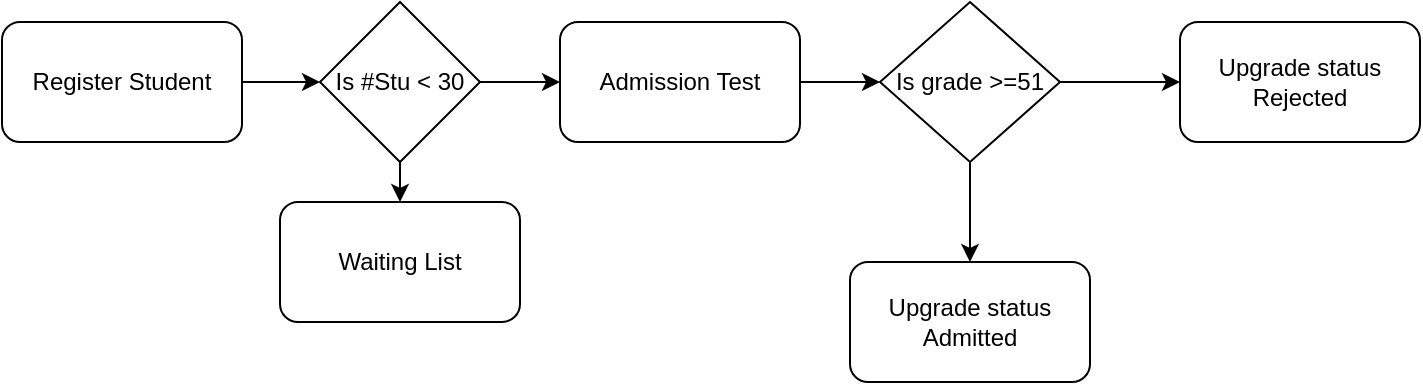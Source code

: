 <mxfile version="20.0.1" type="github">
  <diagram id="8Jaj51vwJk_v607uf20i" name="Page-1">
    <mxGraphModel dx="868" dy="450" grid="1" gridSize="10" guides="1" tooltips="1" connect="1" arrows="1" fold="1" page="1" pageScale="1" pageWidth="827" pageHeight="1169" math="0" shadow="0">
      <root>
        <mxCell id="0" />
        <mxCell id="1" parent="0" />
        <mxCell id="7l8itmvQGehyX_hHmEu--10" style="edgeStyle=orthogonalEdgeStyle;rounded=0;orthogonalLoop=1;jettySize=auto;html=1;exitX=1;exitY=0.5;exitDx=0;exitDy=0;entryX=0;entryY=0.5;entryDx=0;entryDy=0;" edge="1" parent="1" source="7l8itmvQGehyX_hHmEu--1" target="7l8itmvQGehyX_hHmEu--2">
          <mxGeometry relative="1" as="geometry" />
        </mxCell>
        <mxCell id="7l8itmvQGehyX_hHmEu--1" value="Register Student&lt;br&gt;" style="rounded=1;whiteSpace=wrap;html=1;" vertex="1" parent="1">
          <mxGeometry x="41" y="80" width="120" height="60" as="geometry" />
        </mxCell>
        <mxCell id="7l8itmvQGehyX_hHmEu--11" style="edgeStyle=orthogonalEdgeStyle;rounded=0;orthogonalLoop=1;jettySize=auto;html=1;exitX=1;exitY=0.5;exitDx=0;exitDy=0;entryX=0;entryY=0.5;entryDx=0;entryDy=0;" edge="1" parent="1" source="7l8itmvQGehyX_hHmEu--2" target="7l8itmvQGehyX_hHmEu--3">
          <mxGeometry relative="1" as="geometry" />
        </mxCell>
        <mxCell id="7l8itmvQGehyX_hHmEu--16" style="edgeStyle=orthogonalEdgeStyle;rounded=0;orthogonalLoop=1;jettySize=auto;html=1;exitX=0.5;exitY=1;exitDx=0;exitDy=0;entryX=0.5;entryY=0;entryDx=0;entryDy=0;" edge="1" parent="1" source="7l8itmvQGehyX_hHmEu--2" target="7l8itmvQGehyX_hHmEu--15">
          <mxGeometry relative="1" as="geometry" />
        </mxCell>
        <mxCell id="7l8itmvQGehyX_hHmEu--2" value="Is #Stu &amp;lt; 30" style="rhombus;whiteSpace=wrap;html=1;" vertex="1" parent="1">
          <mxGeometry x="200" y="70" width="80" height="80" as="geometry" />
        </mxCell>
        <mxCell id="7l8itmvQGehyX_hHmEu--12" style="edgeStyle=orthogonalEdgeStyle;rounded=0;orthogonalLoop=1;jettySize=auto;html=1;exitX=1;exitY=0.5;exitDx=0;exitDy=0;entryX=0;entryY=0.5;entryDx=0;entryDy=0;" edge="1" parent="1" source="7l8itmvQGehyX_hHmEu--3" target="7l8itmvQGehyX_hHmEu--4">
          <mxGeometry relative="1" as="geometry" />
        </mxCell>
        <mxCell id="7l8itmvQGehyX_hHmEu--3" value="Admission Test" style="rounded=1;whiteSpace=wrap;html=1;" vertex="1" parent="1">
          <mxGeometry x="320" y="80" width="120" height="60" as="geometry" />
        </mxCell>
        <mxCell id="7l8itmvQGehyX_hHmEu--13" style="edgeStyle=orthogonalEdgeStyle;rounded=0;orthogonalLoop=1;jettySize=auto;html=1;exitX=1;exitY=0.5;exitDx=0;exitDy=0;entryX=0;entryY=0.5;entryDx=0;entryDy=0;" edge="1" parent="1" source="7l8itmvQGehyX_hHmEu--4" target="7l8itmvQGehyX_hHmEu--8">
          <mxGeometry relative="1" as="geometry" />
        </mxCell>
        <mxCell id="7l8itmvQGehyX_hHmEu--14" style="edgeStyle=orthogonalEdgeStyle;rounded=0;orthogonalLoop=1;jettySize=auto;html=1;exitX=0.5;exitY=1;exitDx=0;exitDy=0;" edge="1" parent="1" source="7l8itmvQGehyX_hHmEu--4" target="7l8itmvQGehyX_hHmEu--9">
          <mxGeometry relative="1" as="geometry" />
        </mxCell>
        <mxCell id="7l8itmvQGehyX_hHmEu--4" value="Is grade &amp;gt;=51" style="rhombus;whiteSpace=wrap;html=1;" vertex="1" parent="1">
          <mxGeometry x="480" y="70" width="90" height="80" as="geometry" />
        </mxCell>
        <mxCell id="7l8itmvQGehyX_hHmEu--8" value="Upgrade status Rejected" style="rounded=1;whiteSpace=wrap;html=1;" vertex="1" parent="1">
          <mxGeometry x="630" y="80" width="120" height="60" as="geometry" />
        </mxCell>
        <mxCell id="7l8itmvQGehyX_hHmEu--9" value="Upgrade status Admitted" style="rounded=1;whiteSpace=wrap;html=1;" vertex="1" parent="1">
          <mxGeometry x="465" y="200" width="120" height="60" as="geometry" />
        </mxCell>
        <mxCell id="7l8itmvQGehyX_hHmEu--15" value="Waiting List" style="rounded=1;whiteSpace=wrap;html=1;" vertex="1" parent="1">
          <mxGeometry x="180" y="170" width="120" height="60" as="geometry" />
        </mxCell>
      </root>
    </mxGraphModel>
  </diagram>
</mxfile>
